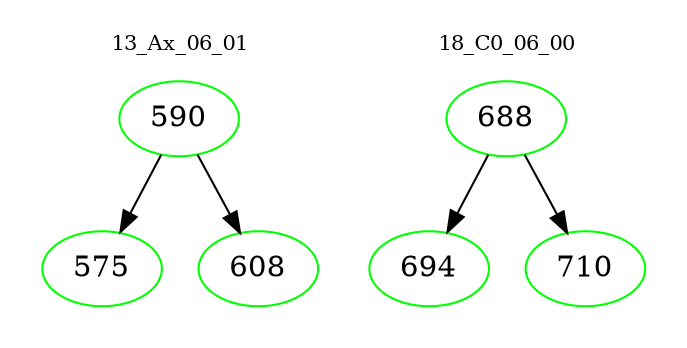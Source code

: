digraph{
subgraph cluster_0 {
color = white
label = "13_Ax_06_01";
fontsize=10;
T0_590 [label="590", color="green"]
T0_590 -> T0_575 [color="black"]
T0_575 [label="575", color="green"]
T0_590 -> T0_608 [color="black"]
T0_608 [label="608", color="green"]
}
subgraph cluster_1 {
color = white
label = "18_C0_06_00";
fontsize=10;
T1_688 [label="688", color="green"]
T1_688 -> T1_694 [color="black"]
T1_694 [label="694", color="green"]
T1_688 -> T1_710 [color="black"]
T1_710 [label="710", color="green"]
}
}

